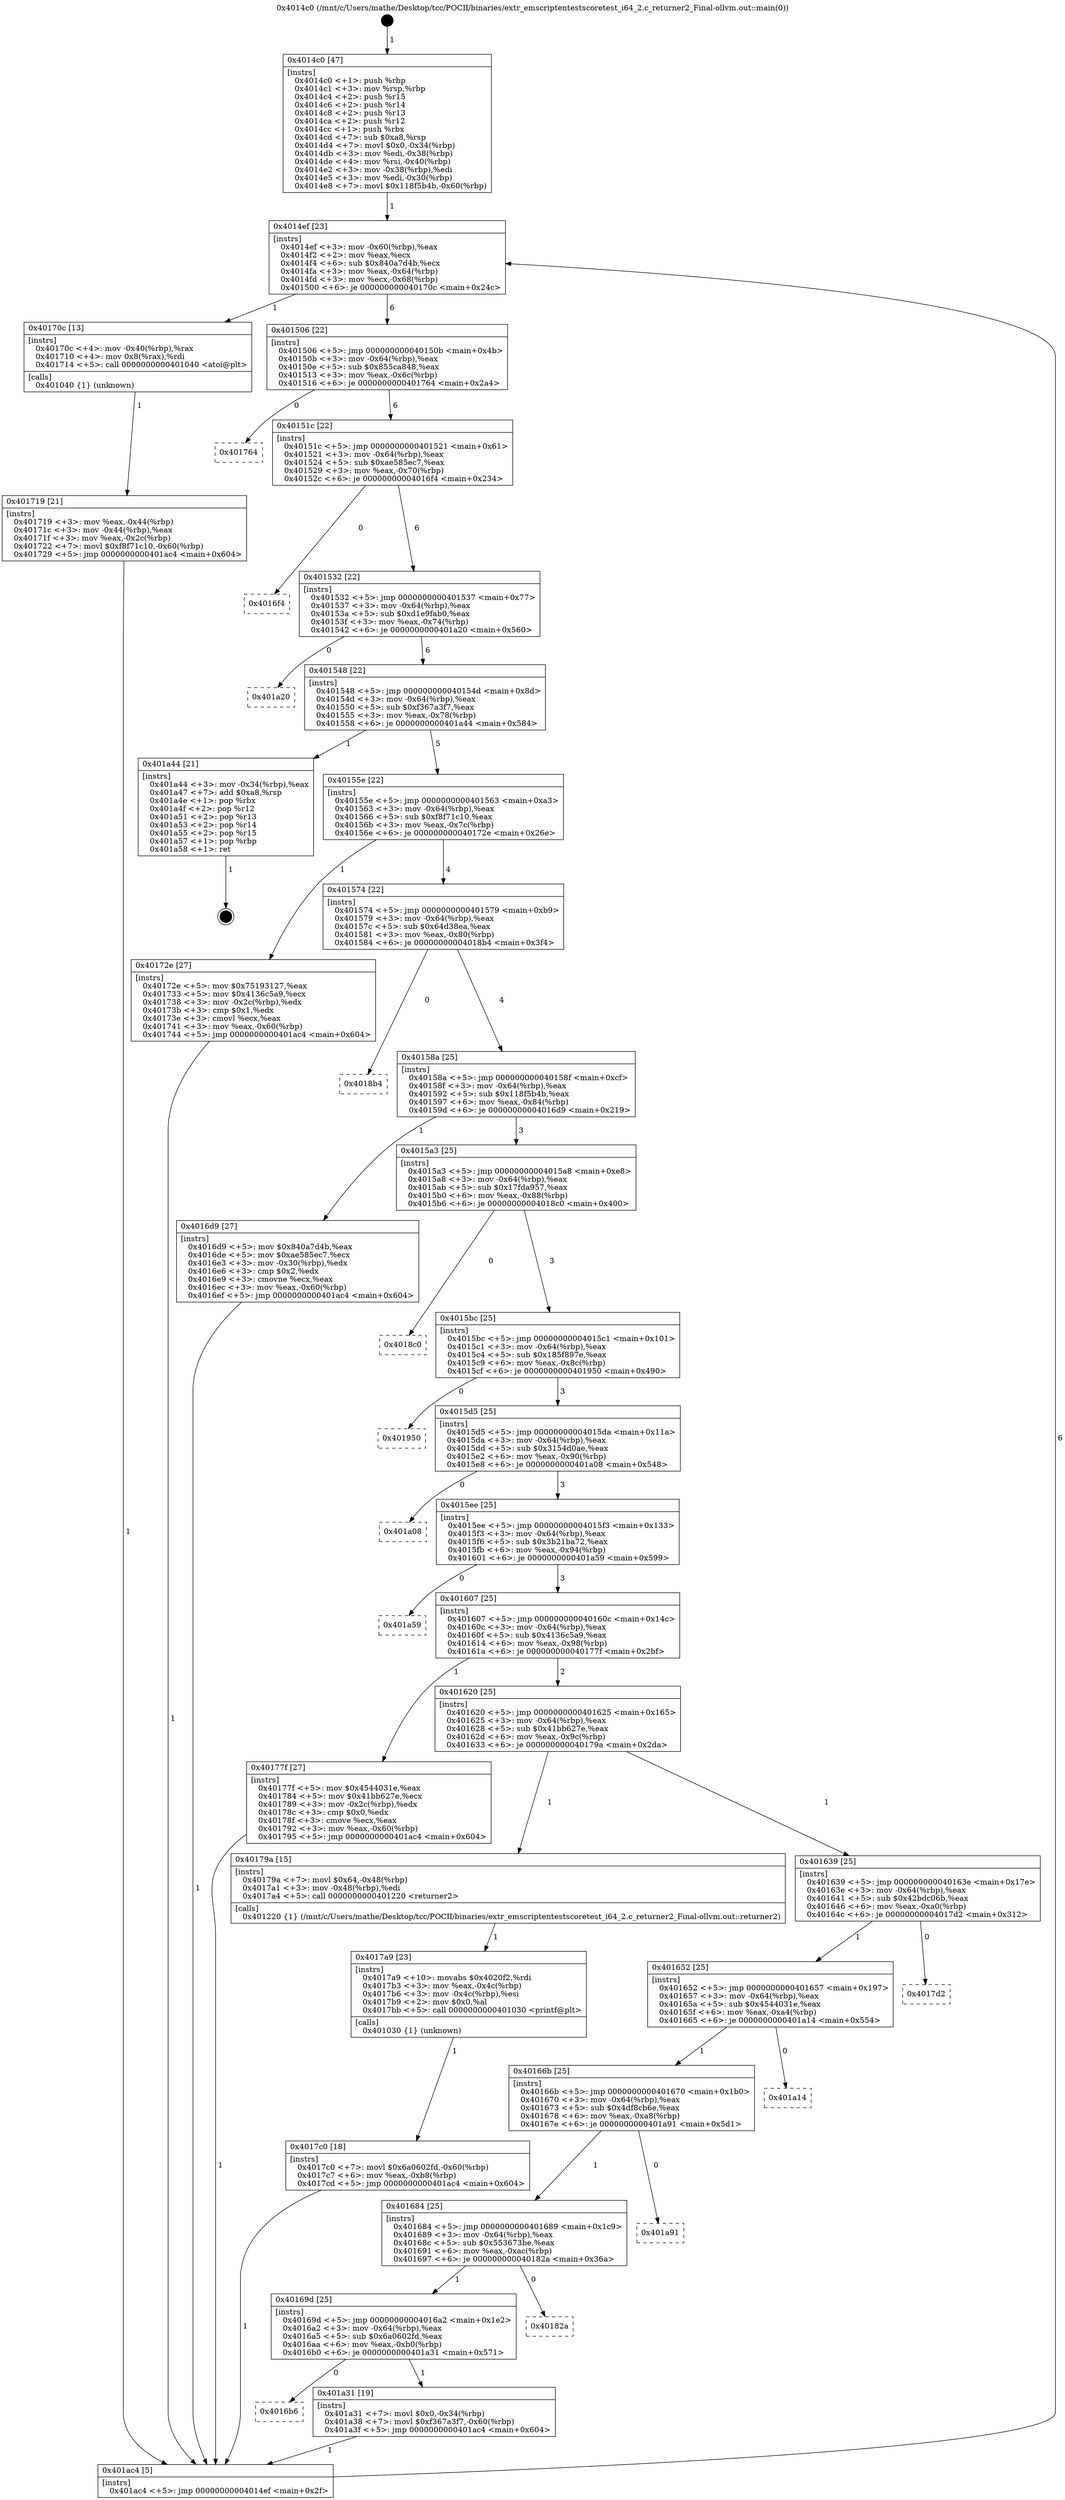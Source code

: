 digraph "0x4014c0" {
  label = "0x4014c0 (/mnt/c/Users/mathe/Desktop/tcc/POCII/binaries/extr_emscriptentestscoretest_i64_2.c_returner2_Final-ollvm.out::main(0))"
  labelloc = "t"
  node[shape=record]

  Entry [label="",width=0.3,height=0.3,shape=circle,fillcolor=black,style=filled]
  "0x4014ef" [label="{
     0x4014ef [23]\l
     | [instrs]\l
     &nbsp;&nbsp;0x4014ef \<+3\>: mov -0x60(%rbp),%eax\l
     &nbsp;&nbsp;0x4014f2 \<+2\>: mov %eax,%ecx\l
     &nbsp;&nbsp;0x4014f4 \<+6\>: sub $0x840a7d4b,%ecx\l
     &nbsp;&nbsp;0x4014fa \<+3\>: mov %eax,-0x64(%rbp)\l
     &nbsp;&nbsp;0x4014fd \<+3\>: mov %ecx,-0x68(%rbp)\l
     &nbsp;&nbsp;0x401500 \<+6\>: je 000000000040170c \<main+0x24c\>\l
  }"]
  "0x40170c" [label="{
     0x40170c [13]\l
     | [instrs]\l
     &nbsp;&nbsp;0x40170c \<+4\>: mov -0x40(%rbp),%rax\l
     &nbsp;&nbsp;0x401710 \<+4\>: mov 0x8(%rax),%rdi\l
     &nbsp;&nbsp;0x401714 \<+5\>: call 0000000000401040 \<atoi@plt\>\l
     | [calls]\l
     &nbsp;&nbsp;0x401040 \{1\} (unknown)\l
  }"]
  "0x401506" [label="{
     0x401506 [22]\l
     | [instrs]\l
     &nbsp;&nbsp;0x401506 \<+5\>: jmp 000000000040150b \<main+0x4b\>\l
     &nbsp;&nbsp;0x40150b \<+3\>: mov -0x64(%rbp),%eax\l
     &nbsp;&nbsp;0x40150e \<+5\>: sub $0x855ca848,%eax\l
     &nbsp;&nbsp;0x401513 \<+3\>: mov %eax,-0x6c(%rbp)\l
     &nbsp;&nbsp;0x401516 \<+6\>: je 0000000000401764 \<main+0x2a4\>\l
  }"]
  Exit [label="",width=0.3,height=0.3,shape=circle,fillcolor=black,style=filled,peripheries=2]
  "0x401764" [label="{
     0x401764\l
  }", style=dashed]
  "0x40151c" [label="{
     0x40151c [22]\l
     | [instrs]\l
     &nbsp;&nbsp;0x40151c \<+5\>: jmp 0000000000401521 \<main+0x61\>\l
     &nbsp;&nbsp;0x401521 \<+3\>: mov -0x64(%rbp),%eax\l
     &nbsp;&nbsp;0x401524 \<+5\>: sub $0xae585ec7,%eax\l
     &nbsp;&nbsp;0x401529 \<+3\>: mov %eax,-0x70(%rbp)\l
     &nbsp;&nbsp;0x40152c \<+6\>: je 00000000004016f4 \<main+0x234\>\l
  }"]
  "0x4016b6" [label="{
     0x4016b6\l
  }", style=dashed]
  "0x4016f4" [label="{
     0x4016f4\l
  }", style=dashed]
  "0x401532" [label="{
     0x401532 [22]\l
     | [instrs]\l
     &nbsp;&nbsp;0x401532 \<+5\>: jmp 0000000000401537 \<main+0x77\>\l
     &nbsp;&nbsp;0x401537 \<+3\>: mov -0x64(%rbp),%eax\l
     &nbsp;&nbsp;0x40153a \<+5\>: sub $0xd1e9fab0,%eax\l
     &nbsp;&nbsp;0x40153f \<+3\>: mov %eax,-0x74(%rbp)\l
     &nbsp;&nbsp;0x401542 \<+6\>: je 0000000000401a20 \<main+0x560\>\l
  }"]
  "0x401a31" [label="{
     0x401a31 [19]\l
     | [instrs]\l
     &nbsp;&nbsp;0x401a31 \<+7\>: movl $0x0,-0x34(%rbp)\l
     &nbsp;&nbsp;0x401a38 \<+7\>: movl $0xf367a3f7,-0x60(%rbp)\l
     &nbsp;&nbsp;0x401a3f \<+5\>: jmp 0000000000401ac4 \<main+0x604\>\l
  }"]
  "0x401a20" [label="{
     0x401a20\l
  }", style=dashed]
  "0x401548" [label="{
     0x401548 [22]\l
     | [instrs]\l
     &nbsp;&nbsp;0x401548 \<+5\>: jmp 000000000040154d \<main+0x8d\>\l
     &nbsp;&nbsp;0x40154d \<+3\>: mov -0x64(%rbp),%eax\l
     &nbsp;&nbsp;0x401550 \<+5\>: sub $0xf367a3f7,%eax\l
     &nbsp;&nbsp;0x401555 \<+3\>: mov %eax,-0x78(%rbp)\l
     &nbsp;&nbsp;0x401558 \<+6\>: je 0000000000401a44 \<main+0x584\>\l
  }"]
  "0x40169d" [label="{
     0x40169d [25]\l
     | [instrs]\l
     &nbsp;&nbsp;0x40169d \<+5\>: jmp 00000000004016a2 \<main+0x1e2\>\l
     &nbsp;&nbsp;0x4016a2 \<+3\>: mov -0x64(%rbp),%eax\l
     &nbsp;&nbsp;0x4016a5 \<+5\>: sub $0x6a0602fd,%eax\l
     &nbsp;&nbsp;0x4016aa \<+6\>: mov %eax,-0xb0(%rbp)\l
     &nbsp;&nbsp;0x4016b0 \<+6\>: je 0000000000401a31 \<main+0x571\>\l
  }"]
  "0x401a44" [label="{
     0x401a44 [21]\l
     | [instrs]\l
     &nbsp;&nbsp;0x401a44 \<+3\>: mov -0x34(%rbp),%eax\l
     &nbsp;&nbsp;0x401a47 \<+7\>: add $0xa8,%rsp\l
     &nbsp;&nbsp;0x401a4e \<+1\>: pop %rbx\l
     &nbsp;&nbsp;0x401a4f \<+2\>: pop %r12\l
     &nbsp;&nbsp;0x401a51 \<+2\>: pop %r13\l
     &nbsp;&nbsp;0x401a53 \<+2\>: pop %r14\l
     &nbsp;&nbsp;0x401a55 \<+2\>: pop %r15\l
     &nbsp;&nbsp;0x401a57 \<+1\>: pop %rbp\l
     &nbsp;&nbsp;0x401a58 \<+1\>: ret\l
  }"]
  "0x40155e" [label="{
     0x40155e [22]\l
     | [instrs]\l
     &nbsp;&nbsp;0x40155e \<+5\>: jmp 0000000000401563 \<main+0xa3\>\l
     &nbsp;&nbsp;0x401563 \<+3\>: mov -0x64(%rbp),%eax\l
     &nbsp;&nbsp;0x401566 \<+5\>: sub $0xf8f71c10,%eax\l
     &nbsp;&nbsp;0x40156b \<+3\>: mov %eax,-0x7c(%rbp)\l
     &nbsp;&nbsp;0x40156e \<+6\>: je 000000000040172e \<main+0x26e\>\l
  }"]
  "0x40182a" [label="{
     0x40182a\l
  }", style=dashed]
  "0x40172e" [label="{
     0x40172e [27]\l
     | [instrs]\l
     &nbsp;&nbsp;0x40172e \<+5\>: mov $0x75193127,%eax\l
     &nbsp;&nbsp;0x401733 \<+5\>: mov $0x4136c5a9,%ecx\l
     &nbsp;&nbsp;0x401738 \<+3\>: mov -0x2c(%rbp),%edx\l
     &nbsp;&nbsp;0x40173b \<+3\>: cmp $0x1,%edx\l
     &nbsp;&nbsp;0x40173e \<+3\>: cmovl %ecx,%eax\l
     &nbsp;&nbsp;0x401741 \<+3\>: mov %eax,-0x60(%rbp)\l
     &nbsp;&nbsp;0x401744 \<+5\>: jmp 0000000000401ac4 \<main+0x604\>\l
  }"]
  "0x401574" [label="{
     0x401574 [22]\l
     | [instrs]\l
     &nbsp;&nbsp;0x401574 \<+5\>: jmp 0000000000401579 \<main+0xb9\>\l
     &nbsp;&nbsp;0x401579 \<+3\>: mov -0x64(%rbp),%eax\l
     &nbsp;&nbsp;0x40157c \<+5\>: sub $0x64d38ea,%eax\l
     &nbsp;&nbsp;0x401581 \<+3\>: mov %eax,-0x80(%rbp)\l
     &nbsp;&nbsp;0x401584 \<+6\>: je 00000000004018b4 \<main+0x3f4\>\l
  }"]
  "0x401684" [label="{
     0x401684 [25]\l
     | [instrs]\l
     &nbsp;&nbsp;0x401684 \<+5\>: jmp 0000000000401689 \<main+0x1c9\>\l
     &nbsp;&nbsp;0x401689 \<+3\>: mov -0x64(%rbp),%eax\l
     &nbsp;&nbsp;0x40168c \<+5\>: sub $0x553673be,%eax\l
     &nbsp;&nbsp;0x401691 \<+6\>: mov %eax,-0xac(%rbp)\l
     &nbsp;&nbsp;0x401697 \<+6\>: je 000000000040182a \<main+0x36a\>\l
  }"]
  "0x4018b4" [label="{
     0x4018b4\l
  }", style=dashed]
  "0x40158a" [label="{
     0x40158a [25]\l
     | [instrs]\l
     &nbsp;&nbsp;0x40158a \<+5\>: jmp 000000000040158f \<main+0xcf\>\l
     &nbsp;&nbsp;0x40158f \<+3\>: mov -0x64(%rbp),%eax\l
     &nbsp;&nbsp;0x401592 \<+5\>: sub $0x118f5b4b,%eax\l
     &nbsp;&nbsp;0x401597 \<+6\>: mov %eax,-0x84(%rbp)\l
     &nbsp;&nbsp;0x40159d \<+6\>: je 00000000004016d9 \<main+0x219\>\l
  }"]
  "0x401a91" [label="{
     0x401a91\l
  }", style=dashed]
  "0x4016d9" [label="{
     0x4016d9 [27]\l
     | [instrs]\l
     &nbsp;&nbsp;0x4016d9 \<+5\>: mov $0x840a7d4b,%eax\l
     &nbsp;&nbsp;0x4016de \<+5\>: mov $0xae585ec7,%ecx\l
     &nbsp;&nbsp;0x4016e3 \<+3\>: mov -0x30(%rbp),%edx\l
     &nbsp;&nbsp;0x4016e6 \<+3\>: cmp $0x2,%edx\l
     &nbsp;&nbsp;0x4016e9 \<+3\>: cmovne %ecx,%eax\l
     &nbsp;&nbsp;0x4016ec \<+3\>: mov %eax,-0x60(%rbp)\l
     &nbsp;&nbsp;0x4016ef \<+5\>: jmp 0000000000401ac4 \<main+0x604\>\l
  }"]
  "0x4015a3" [label="{
     0x4015a3 [25]\l
     | [instrs]\l
     &nbsp;&nbsp;0x4015a3 \<+5\>: jmp 00000000004015a8 \<main+0xe8\>\l
     &nbsp;&nbsp;0x4015a8 \<+3\>: mov -0x64(%rbp),%eax\l
     &nbsp;&nbsp;0x4015ab \<+5\>: sub $0x17fda957,%eax\l
     &nbsp;&nbsp;0x4015b0 \<+6\>: mov %eax,-0x88(%rbp)\l
     &nbsp;&nbsp;0x4015b6 \<+6\>: je 00000000004018c0 \<main+0x400\>\l
  }"]
  "0x401ac4" [label="{
     0x401ac4 [5]\l
     | [instrs]\l
     &nbsp;&nbsp;0x401ac4 \<+5\>: jmp 00000000004014ef \<main+0x2f\>\l
  }"]
  "0x4014c0" [label="{
     0x4014c0 [47]\l
     | [instrs]\l
     &nbsp;&nbsp;0x4014c0 \<+1\>: push %rbp\l
     &nbsp;&nbsp;0x4014c1 \<+3\>: mov %rsp,%rbp\l
     &nbsp;&nbsp;0x4014c4 \<+2\>: push %r15\l
     &nbsp;&nbsp;0x4014c6 \<+2\>: push %r14\l
     &nbsp;&nbsp;0x4014c8 \<+2\>: push %r13\l
     &nbsp;&nbsp;0x4014ca \<+2\>: push %r12\l
     &nbsp;&nbsp;0x4014cc \<+1\>: push %rbx\l
     &nbsp;&nbsp;0x4014cd \<+7\>: sub $0xa8,%rsp\l
     &nbsp;&nbsp;0x4014d4 \<+7\>: movl $0x0,-0x34(%rbp)\l
     &nbsp;&nbsp;0x4014db \<+3\>: mov %edi,-0x38(%rbp)\l
     &nbsp;&nbsp;0x4014de \<+4\>: mov %rsi,-0x40(%rbp)\l
     &nbsp;&nbsp;0x4014e2 \<+3\>: mov -0x38(%rbp),%edi\l
     &nbsp;&nbsp;0x4014e5 \<+3\>: mov %edi,-0x30(%rbp)\l
     &nbsp;&nbsp;0x4014e8 \<+7\>: movl $0x118f5b4b,-0x60(%rbp)\l
  }"]
  "0x401719" [label="{
     0x401719 [21]\l
     | [instrs]\l
     &nbsp;&nbsp;0x401719 \<+3\>: mov %eax,-0x44(%rbp)\l
     &nbsp;&nbsp;0x40171c \<+3\>: mov -0x44(%rbp),%eax\l
     &nbsp;&nbsp;0x40171f \<+3\>: mov %eax,-0x2c(%rbp)\l
     &nbsp;&nbsp;0x401722 \<+7\>: movl $0xf8f71c10,-0x60(%rbp)\l
     &nbsp;&nbsp;0x401729 \<+5\>: jmp 0000000000401ac4 \<main+0x604\>\l
  }"]
  "0x40166b" [label="{
     0x40166b [25]\l
     | [instrs]\l
     &nbsp;&nbsp;0x40166b \<+5\>: jmp 0000000000401670 \<main+0x1b0\>\l
     &nbsp;&nbsp;0x401670 \<+3\>: mov -0x64(%rbp),%eax\l
     &nbsp;&nbsp;0x401673 \<+5\>: sub $0x4df8cb6e,%eax\l
     &nbsp;&nbsp;0x401678 \<+6\>: mov %eax,-0xa8(%rbp)\l
     &nbsp;&nbsp;0x40167e \<+6\>: je 0000000000401a91 \<main+0x5d1\>\l
  }"]
  "0x4018c0" [label="{
     0x4018c0\l
  }", style=dashed]
  "0x4015bc" [label="{
     0x4015bc [25]\l
     | [instrs]\l
     &nbsp;&nbsp;0x4015bc \<+5\>: jmp 00000000004015c1 \<main+0x101\>\l
     &nbsp;&nbsp;0x4015c1 \<+3\>: mov -0x64(%rbp),%eax\l
     &nbsp;&nbsp;0x4015c4 \<+5\>: sub $0x185f897e,%eax\l
     &nbsp;&nbsp;0x4015c9 \<+6\>: mov %eax,-0x8c(%rbp)\l
     &nbsp;&nbsp;0x4015cf \<+6\>: je 0000000000401950 \<main+0x490\>\l
  }"]
  "0x401a14" [label="{
     0x401a14\l
  }", style=dashed]
  "0x401950" [label="{
     0x401950\l
  }", style=dashed]
  "0x4015d5" [label="{
     0x4015d5 [25]\l
     | [instrs]\l
     &nbsp;&nbsp;0x4015d5 \<+5\>: jmp 00000000004015da \<main+0x11a\>\l
     &nbsp;&nbsp;0x4015da \<+3\>: mov -0x64(%rbp),%eax\l
     &nbsp;&nbsp;0x4015dd \<+5\>: sub $0x3154d0ae,%eax\l
     &nbsp;&nbsp;0x4015e2 \<+6\>: mov %eax,-0x90(%rbp)\l
     &nbsp;&nbsp;0x4015e8 \<+6\>: je 0000000000401a08 \<main+0x548\>\l
  }"]
  "0x401652" [label="{
     0x401652 [25]\l
     | [instrs]\l
     &nbsp;&nbsp;0x401652 \<+5\>: jmp 0000000000401657 \<main+0x197\>\l
     &nbsp;&nbsp;0x401657 \<+3\>: mov -0x64(%rbp),%eax\l
     &nbsp;&nbsp;0x40165a \<+5\>: sub $0x4544031e,%eax\l
     &nbsp;&nbsp;0x40165f \<+6\>: mov %eax,-0xa4(%rbp)\l
     &nbsp;&nbsp;0x401665 \<+6\>: je 0000000000401a14 \<main+0x554\>\l
  }"]
  "0x401a08" [label="{
     0x401a08\l
  }", style=dashed]
  "0x4015ee" [label="{
     0x4015ee [25]\l
     | [instrs]\l
     &nbsp;&nbsp;0x4015ee \<+5\>: jmp 00000000004015f3 \<main+0x133\>\l
     &nbsp;&nbsp;0x4015f3 \<+3\>: mov -0x64(%rbp),%eax\l
     &nbsp;&nbsp;0x4015f6 \<+5\>: sub $0x3b21ba72,%eax\l
     &nbsp;&nbsp;0x4015fb \<+6\>: mov %eax,-0x94(%rbp)\l
     &nbsp;&nbsp;0x401601 \<+6\>: je 0000000000401a59 \<main+0x599\>\l
  }"]
  "0x4017d2" [label="{
     0x4017d2\l
  }", style=dashed]
  "0x401a59" [label="{
     0x401a59\l
  }", style=dashed]
  "0x401607" [label="{
     0x401607 [25]\l
     | [instrs]\l
     &nbsp;&nbsp;0x401607 \<+5\>: jmp 000000000040160c \<main+0x14c\>\l
     &nbsp;&nbsp;0x40160c \<+3\>: mov -0x64(%rbp),%eax\l
     &nbsp;&nbsp;0x40160f \<+5\>: sub $0x4136c5a9,%eax\l
     &nbsp;&nbsp;0x401614 \<+6\>: mov %eax,-0x98(%rbp)\l
     &nbsp;&nbsp;0x40161a \<+6\>: je 000000000040177f \<main+0x2bf\>\l
  }"]
  "0x4017c0" [label="{
     0x4017c0 [18]\l
     | [instrs]\l
     &nbsp;&nbsp;0x4017c0 \<+7\>: movl $0x6a0602fd,-0x60(%rbp)\l
     &nbsp;&nbsp;0x4017c7 \<+6\>: mov %eax,-0xb8(%rbp)\l
     &nbsp;&nbsp;0x4017cd \<+5\>: jmp 0000000000401ac4 \<main+0x604\>\l
  }"]
  "0x40177f" [label="{
     0x40177f [27]\l
     | [instrs]\l
     &nbsp;&nbsp;0x40177f \<+5\>: mov $0x4544031e,%eax\l
     &nbsp;&nbsp;0x401784 \<+5\>: mov $0x41bb627e,%ecx\l
     &nbsp;&nbsp;0x401789 \<+3\>: mov -0x2c(%rbp),%edx\l
     &nbsp;&nbsp;0x40178c \<+3\>: cmp $0x0,%edx\l
     &nbsp;&nbsp;0x40178f \<+3\>: cmove %ecx,%eax\l
     &nbsp;&nbsp;0x401792 \<+3\>: mov %eax,-0x60(%rbp)\l
     &nbsp;&nbsp;0x401795 \<+5\>: jmp 0000000000401ac4 \<main+0x604\>\l
  }"]
  "0x401620" [label="{
     0x401620 [25]\l
     | [instrs]\l
     &nbsp;&nbsp;0x401620 \<+5\>: jmp 0000000000401625 \<main+0x165\>\l
     &nbsp;&nbsp;0x401625 \<+3\>: mov -0x64(%rbp),%eax\l
     &nbsp;&nbsp;0x401628 \<+5\>: sub $0x41bb627e,%eax\l
     &nbsp;&nbsp;0x40162d \<+6\>: mov %eax,-0x9c(%rbp)\l
     &nbsp;&nbsp;0x401633 \<+6\>: je 000000000040179a \<main+0x2da\>\l
  }"]
  "0x4017a9" [label="{
     0x4017a9 [23]\l
     | [instrs]\l
     &nbsp;&nbsp;0x4017a9 \<+10\>: movabs $0x4020f2,%rdi\l
     &nbsp;&nbsp;0x4017b3 \<+3\>: mov %eax,-0x4c(%rbp)\l
     &nbsp;&nbsp;0x4017b6 \<+3\>: mov -0x4c(%rbp),%esi\l
     &nbsp;&nbsp;0x4017b9 \<+2\>: mov $0x0,%al\l
     &nbsp;&nbsp;0x4017bb \<+5\>: call 0000000000401030 \<printf@plt\>\l
     | [calls]\l
     &nbsp;&nbsp;0x401030 \{1\} (unknown)\l
  }"]
  "0x40179a" [label="{
     0x40179a [15]\l
     | [instrs]\l
     &nbsp;&nbsp;0x40179a \<+7\>: movl $0x64,-0x48(%rbp)\l
     &nbsp;&nbsp;0x4017a1 \<+3\>: mov -0x48(%rbp),%edi\l
     &nbsp;&nbsp;0x4017a4 \<+5\>: call 0000000000401220 \<returner2\>\l
     | [calls]\l
     &nbsp;&nbsp;0x401220 \{1\} (/mnt/c/Users/mathe/Desktop/tcc/POCII/binaries/extr_emscriptentestscoretest_i64_2.c_returner2_Final-ollvm.out::returner2)\l
  }"]
  "0x401639" [label="{
     0x401639 [25]\l
     | [instrs]\l
     &nbsp;&nbsp;0x401639 \<+5\>: jmp 000000000040163e \<main+0x17e\>\l
     &nbsp;&nbsp;0x40163e \<+3\>: mov -0x64(%rbp),%eax\l
     &nbsp;&nbsp;0x401641 \<+5\>: sub $0x42bdc06b,%eax\l
     &nbsp;&nbsp;0x401646 \<+6\>: mov %eax,-0xa0(%rbp)\l
     &nbsp;&nbsp;0x40164c \<+6\>: je 00000000004017d2 \<main+0x312\>\l
  }"]
  Entry -> "0x4014c0" [label=" 1"]
  "0x4014ef" -> "0x40170c" [label=" 1"]
  "0x4014ef" -> "0x401506" [label=" 6"]
  "0x401a44" -> Exit [label=" 1"]
  "0x401506" -> "0x401764" [label=" 0"]
  "0x401506" -> "0x40151c" [label=" 6"]
  "0x401a31" -> "0x401ac4" [label=" 1"]
  "0x40151c" -> "0x4016f4" [label=" 0"]
  "0x40151c" -> "0x401532" [label=" 6"]
  "0x40169d" -> "0x4016b6" [label=" 0"]
  "0x401532" -> "0x401a20" [label=" 0"]
  "0x401532" -> "0x401548" [label=" 6"]
  "0x40169d" -> "0x401a31" [label=" 1"]
  "0x401548" -> "0x401a44" [label=" 1"]
  "0x401548" -> "0x40155e" [label=" 5"]
  "0x401684" -> "0x40169d" [label=" 1"]
  "0x40155e" -> "0x40172e" [label=" 1"]
  "0x40155e" -> "0x401574" [label=" 4"]
  "0x401684" -> "0x40182a" [label=" 0"]
  "0x401574" -> "0x4018b4" [label=" 0"]
  "0x401574" -> "0x40158a" [label=" 4"]
  "0x40166b" -> "0x401684" [label=" 1"]
  "0x40158a" -> "0x4016d9" [label=" 1"]
  "0x40158a" -> "0x4015a3" [label=" 3"]
  "0x4016d9" -> "0x401ac4" [label=" 1"]
  "0x4014c0" -> "0x4014ef" [label=" 1"]
  "0x401ac4" -> "0x4014ef" [label=" 6"]
  "0x40170c" -> "0x401719" [label=" 1"]
  "0x401719" -> "0x401ac4" [label=" 1"]
  "0x40172e" -> "0x401ac4" [label=" 1"]
  "0x40166b" -> "0x401a91" [label=" 0"]
  "0x4015a3" -> "0x4018c0" [label=" 0"]
  "0x4015a3" -> "0x4015bc" [label=" 3"]
  "0x401652" -> "0x40166b" [label=" 1"]
  "0x4015bc" -> "0x401950" [label=" 0"]
  "0x4015bc" -> "0x4015d5" [label=" 3"]
  "0x401652" -> "0x401a14" [label=" 0"]
  "0x4015d5" -> "0x401a08" [label=" 0"]
  "0x4015d5" -> "0x4015ee" [label=" 3"]
  "0x401639" -> "0x401652" [label=" 1"]
  "0x4015ee" -> "0x401a59" [label=" 0"]
  "0x4015ee" -> "0x401607" [label=" 3"]
  "0x401639" -> "0x4017d2" [label=" 0"]
  "0x401607" -> "0x40177f" [label=" 1"]
  "0x401607" -> "0x401620" [label=" 2"]
  "0x40177f" -> "0x401ac4" [label=" 1"]
  "0x4017c0" -> "0x401ac4" [label=" 1"]
  "0x401620" -> "0x40179a" [label=" 1"]
  "0x401620" -> "0x401639" [label=" 1"]
  "0x40179a" -> "0x4017a9" [label=" 1"]
  "0x4017a9" -> "0x4017c0" [label=" 1"]
}
